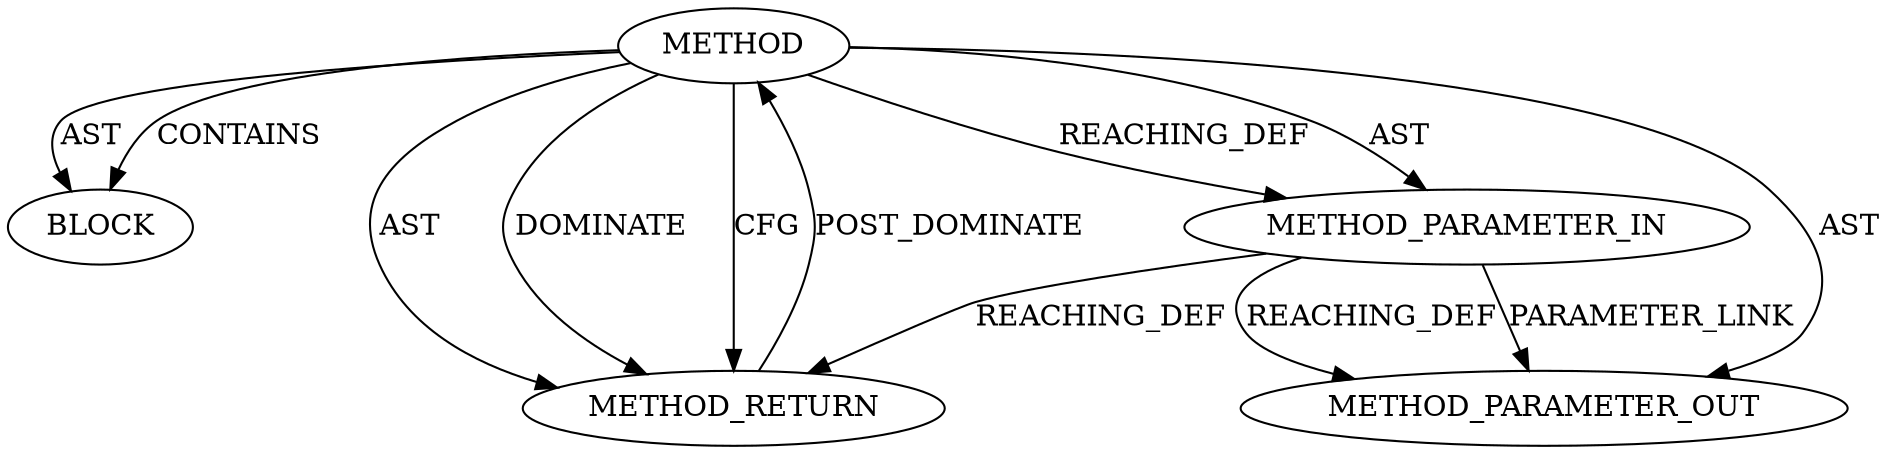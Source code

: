 digraph {
  12057 [label=BLOCK ORDER=1 ARGUMENT_INDEX=1 CODE="<empty>" TYPE_FULL_NAME="ANY"]
  12055 [label=METHOD AST_PARENT_TYPE="NAMESPACE_BLOCK" AST_PARENT_FULL_NAME="<global>" ORDER=0 CODE="<empty>" FULL_NAME="<operator>.logicalNot" IS_EXTERNAL=true FILENAME="<empty>" SIGNATURE="" NAME="<operator>.logicalNot"]
  12058 [label=METHOD_RETURN ORDER=2 CODE="RET" TYPE_FULL_NAME="ANY" EVALUATION_STRATEGY="BY_VALUE"]
  13279 [label=METHOD_PARAMETER_OUT ORDER=1 CODE="p1" IS_VARIADIC=false TYPE_FULL_NAME="ANY" EVALUATION_STRATEGY="BY_VALUE" INDEX=1 NAME="p1"]
  12056 [label=METHOD_PARAMETER_IN ORDER=1 CODE="p1" IS_VARIADIC=false TYPE_FULL_NAME="ANY" EVALUATION_STRATEGY="BY_VALUE" INDEX=1 NAME="p1"]
  12055 -> 12057 [label=CONTAINS ]
  12056 -> 12058 [label=REACHING_DEF VARIABLE="p1"]
  12058 -> 12055 [label=POST_DOMINATE ]
  12056 -> 13279 [label=REACHING_DEF VARIABLE="p1"]
  12055 -> 12057 [label=AST ]
  12055 -> 12058 [label=AST ]
  12055 -> 12056 [label=REACHING_DEF VARIABLE=""]
  12056 -> 13279 [label=PARAMETER_LINK ]
  12055 -> 12058 [label=DOMINATE ]
  12055 -> 13279 [label=AST ]
  12055 -> 12058 [label=CFG ]
  12055 -> 12056 [label=AST ]
}
